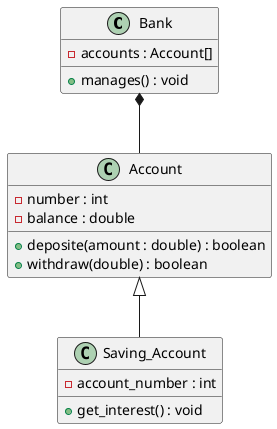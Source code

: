 @startuml

class Bank {
- accounts : Account[]
+ manages() : void
}

class Account{
- number : int
- balance : double
+ deposite(amount : double) : boolean
+ withdraw(double) : boolean
}

class Saving_Account {
- account_number : int
+ get_interest() : void
}

Bank *-- Account
Account <|-- Saving_Account

@enduml
